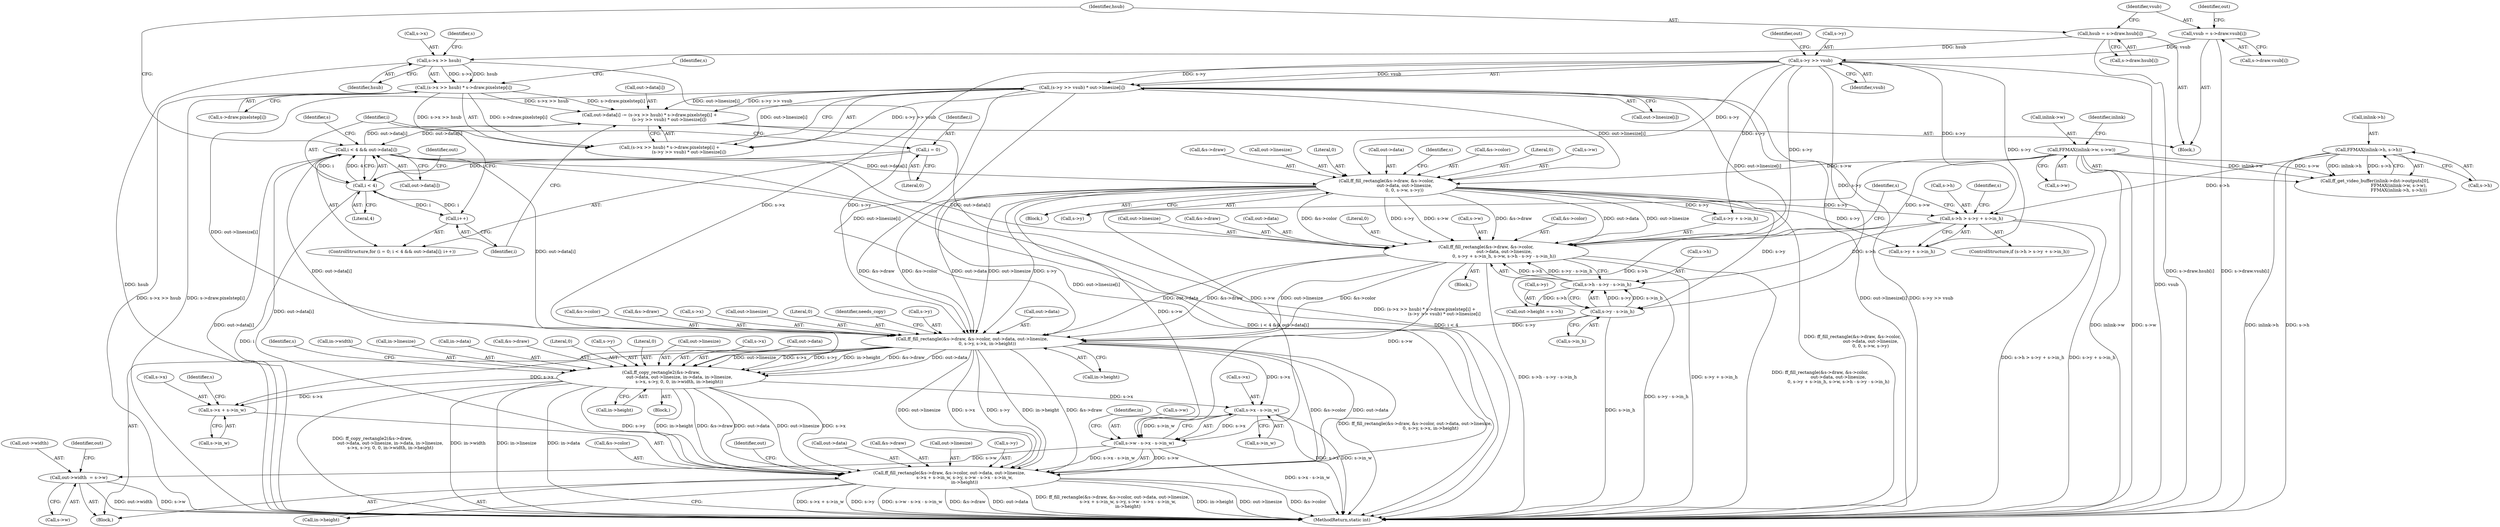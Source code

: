 digraph "1_FFmpeg_e43a0a232dbf6d3c161823c2e07c52e76227a1bc_7@pointer" {
"1000320" [label="(Call,ff_fill_rectangle(&s->draw, &s->color, out->data, out->linesize,\n                      0, s->y, s->x, in->height))"];
"1000247" [label="(Call,ff_fill_rectangle(&s->draw, &s->color,\n                          out->data, out->linesize,\n                          0, 0, s->w, s->y))"];
"1000179" [label="(Call,i < 4 && out->data[i])"];
"1000180" [label="(Call,i < 4)"];
"1000188" [label="(Call,i++)"];
"1000176" [label="(Call,i = 0)"];
"1000211" [label="(Call,out->data[i] -= (s->x >> hsub) * s->draw.pixelstep[i] +\n                            (s->y >> vsub) * out->linesize[i])"];
"1000218" [label="(Call,(s->x >> hsub) * s->draw.pixelstep[i])"];
"1000219" [label="(Call,s->x >> hsub)"];
"1000192" [label="(Call,hsub = s->draw.hsub[i])"];
"1000231" [label="(Call,(s->y >> vsub) * out->linesize[i])"];
"1000232" [label="(Call,s->y >> vsub)"];
"1000202" [label="(Call,vsub = s->draw.vsub[i])"];
"1000142" [label="(Call,FFMAX(inlink->w, s->w))"];
"1000283" [label="(Call,ff_fill_rectangle(&s->draw, &s->color,\n                          out->data, out->linesize,\n                          0, s->y + s->in_h, s->w, s->h - s->y - s->in_h))"];
"1000309" [label="(Call,s->h - s->y - s->in_h)"];
"1000271" [label="(Call,s->h > s->y + s->in_h)"];
"1000149" [label="(Call,FFMAX(inlink->h, s->h))"];
"1000313" [label="(Call,s->y - s->in_h)"];
"1000348" [label="(Call,ff_copy_rectangle2(&s->draw,\n                          out->data, out->linesize, in->data, in->linesize,\n                          s->x, s->y, 0, 0, in->width, in->height))"];
"1000379" [label="(Call,ff_fill_rectangle(&s->draw, &s->color, out->data, out->linesize,\n                      s->x + s->in_w, s->y, s->w - s->x - s->in_w,\n                      in->height))"];
"1000394" [label="(Call,s->x + s->in_w)"];
"1000408" [label="(Call,s->x - s->in_w)"];
"1000404" [label="(Call,s->w - s->x - s->in_w)"];
"1000418" [label="(Call,out->width  = s->w)"];
"1000379" [label="(Call,ff_fill_rectangle(&s->draw, &s->color, out->data, out->linesize,\n                      s->x + s->in_w, s->y, s->w - s->x - s->in_w,\n                      in->height))"];
"1000309" [label="(Call,s->h - s->y - s->in_h)"];
"1000146" [label="(Call,s->w)"];
"1000339" [label="(Call,s->x)"];
"1000376" [label="(Call,in->height)"];
"1000332" [label="(Call,out->linesize)"];
"1000193" [label="(Identifier,hsub)"];
"1000183" [label="(Call,out->data[i])"];
"1000335" [label="(Literal,0)"];
"1000419" [label="(Call,out->width)"];
"1000422" [label="(Call,s->w)"];
"1000234" [label="(Identifier,s)"];
"1000150" [label="(Call,inlink->h)"];
"1000382" [label="(Identifier,s)"];
"1000295" [label="(Call,out->linesize)"];
"1000416" [label="(Identifier,in)"];
"1000271" [label="(Call,s->h > s->y + s->in_h)"];
"1000346" [label="(Identifier,needs_copy)"];
"1000181" [label="(Identifier,i)"];
"1000134" [label="(Call,ff_get_video_buffer(inlink->dst->outputs[0],\n                                  FFMAX(inlink->w, s->w),\n                                  FFMAX(inlink->h, s->h)))"];
"1000190" [label="(Block,)"];
"1000194" [label="(Call,s->draw.hsub[i])"];
"1000420" [label="(Identifier,out)"];
"1000373" [label="(Call,in->width)"];
"1000263" [label="(Literal,0)"];
"1000362" [label="(Call,in->linesize)"];
"1000188" [label="(Call,i++)"];
"1000179" [label="(Call,i < 4 && out->data[i])"];
"1000202" [label="(Call,vsub = s->draw.vsub[i])"];
"1000336" [label="(Call,s->y)"];
"1000404" [label="(Call,s->w - s->x - s->in_w)"];
"1000347" [label="(Block,)"];
"1000256" [label="(Call,out->data)"];
"1000219" [label="(Call,s->x >> hsub)"];
"1000283" [label="(Call,ff_fill_rectangle(&s->draw, &s->color,\n                          out->data, out->linesize,\n                          0, s->y + s->in_h, s->w, s->h - s->y - s->in_h))"];
"1000192" [label="(Call,hsub = s->draw.hsub[i])"];
"1000418" [label="(Call,out->width  = s->w)"];
"1000286" [label="(Identifier,s)"];
"1000398" [label="(Call,s->in_w)"];
"1000212" [label="(Call,out->data[i])"];
"1000189" [label="(Identifier,i)"];
"1000237" [label="(Call,out->linesize[i])"];
"1000284" [label="(Call,&s->draw)"];
"1000175" [label="(ControlStructure,for (i = 0; i < 4 && out->data[i]; i++))"];
"1000273" [label="(Identifier,s)"];
"1000388" [label="(Call,out->data)"];
"1000415" [label="(Call,in->height)"];
"1000292" [label="(Call,out->data)"];
"1000359" [label="(Call,in->data)"];
"1000252" [label="(Call,&s->color)"];
"1000394" [label="(Call,s->x + s->in_w)"];
"1000223" [label="(Identifier,hsub)"];
"1000402" [label="(Identifier,s)"];
"1000211" [label="(Call,out->data[i] -= (s->x >> hsub) * s->draw.pixelstep[i] +\n                            (s->y >> vsub) * out->linesize[i])"];
"1000153" [label="(Call,s->h)"];
"1000349" [label="(Call,&s->draw)"];
"1000107" [label="(Block,)"];
"1000371" [label="(Literal,0)"];
"1000262" [label="(Literal,0)"];
"1000368" [label="(Call,s->y)"];
"1000182" [label="(Literal,4)"];
"1000427" [label="(Identifier,out)"];
"1000270" [label="(ControlStructure,if (s->h > s->y + s->in_h))"];
"1000185" [label="(Identifier,out)"];
"1000232" [label="(Call,s->y >> vsub)"];
"1000372" [label="(Literal,0)"];
"1000236" [label="(Identifier,vsub)"];
"1000342" [label="(Call,in->height)"];
"1000282" [label="(Block,)"];
"1000356" [label="(Call,out->linesize)"];
"1000408" [label="(Call,s->x - s->in_w)"];
"1000247" [label="(Call,ff_fill_rectangle(&s->draw, &s->color,\n                          out->data, out->linesize,\n                          0, 0, s->w, s->y))"];
"1000204" [label="(Call,s->draw.vsub[i])"];
"1000218" [label="(Call,(s->x >> hsub) * s->draw.pixelstep[i])"];
"1000425" [label="(Call,out->height = s->h)"];
"1000177" [label="(Identifier,i)"];
"1000143" [label="(Call,inlink->w)"];
"1000214" [label="(Identifier,out)"];
"1000395" [label="(Call,s->x)"];
"1000314" [label="(Call,s->y)"];
"1000267" [label="(Call,s->y)"];
"1000298" [label="(Literal,0)"];
"1000323" [label="(Identifier,s)"];
"1000365" [label="(Call,s->x)"];
"1000246" [label="(Block,)"];
"1000149" [label="(Call,FFMAX(inlink->h, s->h))"];
"1000239" [label="(Identifier,out)"];
"1000264" [label="(Call,s->w)"];
"1000151" [label="(Identifier,inlink)"];
"1000272" [label="(Call,s->h)"];
"1000313" [label="(Call,s->y - s->in_h)"];
"1000203" [label="(Identifier,vsub)"];
"1000142" [label="(Call,FFMAX(inlink->w, s->w))"];
"1000317" [label="(Call,s->in_h)"];
"1000348" [label="(Call,ff_copy_rectangle2(&s->draw,\n                          out->data, out->linesize, in->data, in->linesize,\n                          s->x, s->y, 0, 0, in->width, in->height))"];
"1000224" [label="(Call,s->draw.pixelstep[i])"];
"1000329" [label="(Call,out->data)"];
"1000233" [label="(Call,s->y)"];
"1000353" [label="(Call,out->data)"];
"1000244" [label="(Identifier,s)"];
"1000380" [label="(Call,&s->draw)"];
"1000320" [label="(Call,ff_fill_rectangle(&s->draw, &s->color, out->data, out->linesize,\n                      0, s->y, s->x, in->height))"];
"1000306" [label="(Call,s->w)"];
"1000248" [label="(Call,&s->draw)"];
"1000176" [label="(Call,i = 0)"];
"1000288" [label="(Call,&s->color)"];
"1000275" [label="(Call,s->y + s->in_h)"];
"1000299" [label="(Call,s->y + s->in_h)"];
"1000391" [label="(Call,out->linesize)"];
"1000325" [label="(Call,&s->color)"];
"1000180" [label="(Call,i < 4)"];
"1000321" [label="(Call,&s->draw)"];
"1000401" [label="(Call,s->y)"];
"1000384" [label="(Call,&s->color)"];
"1000178" [label="(Literal,0)"];
"1000227" [label="(Identifier,s)"];
"1000449" [label="(MethodReturn,static int)"];
"1000220" [label="(Call,s->x)"];
"1000405" [label="(Call,s->w)"];
"1000259" [label="(Call,out->linesize)"];
"1000231" [label="(Call,(s->y >> vsub) * out->linesize[i])"];
"1000310" [label="(Call,s->h)"];
"1000409" [label="(Call,s->x)"];
"1000217" [label="(Call,(s->x >> hsub) * s->draw.pixelstep[i] +\n                            (s->y >> vsub) * out->linesize[i])"];
"1000412" [label="(Call,s->in_w)"];
"1000320" -> "1000107"  [label="AST: "];
"1000320" -> "1000342"  [label="CFG: "];
"1000321" -> "1000320"  [label="AST: "];
"1000325" -> "1000320"  [label="AST: "];
"1000329" -> "1000320"  [label="AST: "];
"1000332" -> "1000320"  [label="AST: "];
"1000335" -> "1000320"  [label="AST: "];
"1000336" -> "1000320"  [label="AST: "];
"1000339" -> "1000320"  [label="AST: "];
"1000342" -> "1000320"  [label="AST: "];
"1000346" -> "1000320"  [label="CFG: "];
"1000320" -> "1000449"  [label="DDG: ff_fill_rectangle(&s->draw, &s->color, out->data, out->linesize,\n                      0, s->y, s->x, in->height)"];
"1000247" -> "1000320"  [label="DDG: &s->draw"];
"1000247" -> "1000320"  [label="DDG: &s->color"];
"1000247" -> "1000320"  [label="DDG: out->data"];
"1000247" -> "1000320"  [label="DDG: out->linesize"];
"1000247" -> "1000320"  [label="DDG: s->y"];
"1000283" -> "1000320"  [label="DDG: &s->draw"];
"1000283" -> "1000320"  [label="DDG: &s->color"];
"1000283" -> "1000320"  [label="DDG: out->data"];
"1000283" -> "1000320"  [label="DDG: out->linesize"];
"1000179" -> "1000320"  [label="DDG: out->data[i]"];
"1000231" -> "1000320"  [label="DDG: out->linesize[i]"];
"1000313" -> "1000320"  [label="DDG: s->y"];
"1000232" -> "1000320"  [label="DDG: s->y"];
"1000219" -> "1000320"  [label="DDG: s->x"];
"1000320" -> "1000348"  [label="DDG: &s->draw"];
"1000320" -> "1000348"  [label="DDG: out->data"];
"1000320" -> "1000348"  [label="DDG: out->linesize"];
"1000320" -> "1000348"  [label="DDG: s->x"];
"1000320" -> "1000348"  [label="DDG: s->y"];
"1000320" -> "1000348"  [label="DDG: in->height"];
"1000320" -> "1000379"  [label="DDG: &s->draw"];
"1000320" -> "1000379"  [label="DDG: &s->color"];
"1000320" -> "1000379"  [label="DDG: out->data"];
"1000320" -> "1000379"  [label="DDG: out->linesize"];
"1000320" -> "1000379"  [label="DDG: s->x"];
"1000320" -> "1000379"  [label="DDG: s->y"];
"1000320" -> "1000379"  [label="DDG: in->height"];
"1000320" -> "1000394"  [label="DDG: s->x"];
"1000320" -> "1000408"  [label="DDG: s->x"];
"1000247" -> "1000246"  [label="AST: "];
"1000247" -> "1000267"  [label="CFG: "];
"1000248" -> "1000247"  [label="AST: "];
"1000252" -> "1000247"  [label="AST: "];
"1000256" -> "1000247"  [label="AST: "];
"1000259" -> "1000247"  [label="AST: "];
"1000262" -> "1000247"  [label="AST: "];
"1000263" -> "1000247"  [label="AST: "];
"1000264" -> "1000247"  [label="AST: "];
"1000267" -> "1000247"  [label="AST: "];
"1000273" -> "1000247"  [label="CFG: "];
"1000247" -> "1000449"  [label="DDG: ff_fill_rectangle(&s->draw, &s->color,\n                          out->data, out->linesize,\n                          0, 0, s->w, s->y)"];
"1000179" -> "1000247"  [label="DDG: out->data[i]"];
"1000231" -> "1000247"  [label="DDG: out->linesize[i]"];
"1000142" -> "1000247"  [label="DDG: s->w"];
"1000232" -> "1000247"  [label="DDG: s->y"];
"1000247" -> "1000271"  [label="DDG: s->y"];
"1000247" -> "1000275"  [label="DDG: s->y"];
"1000247" -> "1000283"  [label="DDG: &s->draw"];
"1000247" -> "1000283"  [label="DDG: &s->color"];
"1000247" -> "1000283"  [label="DDG: out->data"];
"1000247" -> "1000283"  [label="DDG: out->linesize"];
"1000247" -> "1000283"  [label="DDG: s->y"];
"1000247" -> "1000283"  [label="DDG: s->w"];
"1000247" -> "1000299"  [label="DDG: s->y"];
"1000247" -> "1000313"  [label="DDG: s->y"];
"1000247" -> "1000404"  [label="DDG: s->w"];
"1000179" -> "1000175"  [label="AST: "];
"1000179" -> "1000180"  [label="CFG: "];
"1000179" -> "1000183"  [label="CFG: "];
"1000180" -> "1000179"  [label="AST: "];
"1000183" -> "1000179"  [label="AST: "];
"1000193" -> "1000179"  [label="CFG: "];
"1000244" -> "1000179"  [label="CFG: "];
"1000179" -> "1000449"  [label="DDG: i < 4 && out->data[i]"];
"1000179" -> "1000449"  [label="DDG: i < 4"];
"1000179" -> "1000449"  [label="DDG: out->data[i]"];
"1000180" -> "1000179"  [label="DDG: i"];
"1000180" -> "1000179"  [label="DDG: 4"];
"1000211" -> "1000179"  [label="DDG: out->data[i]"];
"1000179" -> "1000211"  [label="DDG: out->data[i]"];
"1000179" -> "1000283"  [label="DDG: out->data[i]"];
"1000179" -> "1000348"  [label="DDG: out->data[i]"];
"1000179" -> "1000379"  [label="DDG: out->data[i]"];
"1000180" -> "1000182"  [label="CFG: "];
"1000181" -> "1000180"  [label="AST: "];
"1000182" -> "1000180"  [label="AST: "];
"1000185" -> "1000180"  [label="CFG: "];
"1000180" -> "1000449"  [label="DDG: i"];
"1000188" -> "1000180"  [label="DDG: i"];
"1000176" -> "1000180"  [label="DDG: i"];
"1000180" -> "1000188"  [label="DDG: i"];
"1000188" -> "1000175"  [label="AST: "];
"1000188" -> "1000189"  [label="CFG: "];
"1000189" -> "1000188"  [label="AST: "];
"1000181" -> "1000188"  [label="CFG: "];
"1000176" -> "1000175"  [label="AST: "];
"1000176" -> "1000178"  [label="CFG: "];
"1000177" -> "1000176"  [label="AST: "];
"1000178" -> "1000176"  [label="AST: "];
"1000181" -> "1000176"  [label="CFG: "];
"1000211" -> "1000190"  [label="AST: "];
"1000211" -> "1000217"  [label="CFG: "];
"1000212" -> "1000211"  [label="AST: "];
"1000217" -> "1000211"  [label="AST: "];
"1000189" -> "1000211"  [label="CFG: "];
"1000211" -> "1000449"  [label="DDG: (s->x >> hsub) * s->draw.pixelstep[i] +\n                            (s->y >> vsub) * out->linesize[i]"];
"1000218" -> "1000211"  [label="DDG: s->x >> hsub"];
"1000218" -> "1000211"  [label="DDG: s->draw.pixelstep[i]"];
"1000231" -> "1000211"  [label="DDG: s->y >> vsub"];
"1000231" -> "1000211"  [label="DDG: out->linesize[i]"];
"1000218" -> "1000217"  [label="AST: "];
"1000218" -> "1000224"  [label="CFG: "];
"1000219" -> "1000218"  [label="AST: "];
"1000224" -> "1000218"  [label="AST: "];
"1000234" -> "1000218"  [label="CFG: "];
"1000218" -> "1000449"  [label="DDG: s->x >> hsub"];
"1000218" -> "1000449"  [label="DDG: s->draw.pixelstep[i]"];
"1000218" -> "1000217"  [label="DDG: s->x >> hsub"];
"1000218" -> "1000217"  [label="DDG: s->draw.pixelstep[i]"];
"1000219" -> "1000218"  [label="DDG: s->x"];
"1000219" -> "1000218"  [label="DDG: hsub"];
"1000219" -> "1000223"  [label="CFG: "];
"1000220" -> "1000219"  [label="AST: "];
"1000223" -> "1000219"  [label="AST: "];
"1000227" -> "1000219"  [label="CFG: "];
"1000219" -> "1000449"  [label="DDG: hsub"];
"1000192" -> "1000219"  [label="DDG: hsub"];
"1000192" -> "1000190"  [label="AST: "];
"1000192" -> "1000194"  [label="CFG: "];
"1000193" -> "1000192"  [label="AST: "];
"1000194" -> "1000192"  [label="AST: "];
"1000203" -> "1000192"  [label="CFG: "];
"1000192" -> "1000449"  [label="DDG: s->draw.hsub[i]"];
"1000231" -> "1000217"  [label="AST: "];
"1000231" -> "1000237"  [label="CFG: "];
"1000232" -> "1000231"  [label="AST: "];
"1000237" -> "1000231"  [label="AST: "];
"1000217" -> "1000231"  [label="CFG: "];
"1000231" -> "1000449"  [label="DDG: out->linesize[i]"];
"1000231" -> "1000449"  [label="DDG: s->y >> vsub"];
"1000231" -> "1000217"  [label="DDG: s->y >> vsub"];
"1000231" -> "1000217"  [label="DDG: out->linesize[i]"];
"1000232" -> "1000231"  [label="DDG: s->y"];
"1000232" -> "1000231"  [label="DDG: vsub"];
"1000231" -> "1000283"  [label="DDG: out->linesize[i]"];
"1000231" -> "1000348"  [label="DDG: out->linesize[i]"];
"1000231" -> "1000379"  [label="DDG: out->linesize[i]"];
"1000232" -> "1000236"  [label="CFG: "];
"1000233" -> "1000232"  [label="AST: "];
"1000236" -> "1000232"  [label="AST: "];
"1000239" -> "1000232"  [label="CFG: "];
"1000232" -> "1000449"  [label="DDG: vsub"];
"1000202" -> "1000232"  [label="DDG: vsub"];
"1000232" -> "1000271"  [label="DDG: s->y"];
"1000232" -> "1000275"  [label="DDG: s->y"];
"1000232" -> "1000283"  [label="DDG: s->y"];
"1000232" -> "1000299"  [label="DDG: s->y"];
"1000232" -> "1000313"  [label="DDG: s->y"];
"1000202" -> "1000190"  [label="AST: "];
"1000202" -> "1000204"  [label="CFG: "];
"1000203" -> "1000202"  [label="AST: "];
"1000204" -> "1000202"  [label="AST: "];
"1000214" -> "1000202"  [label="CFG: "];
"1000202" -> "1000449"  [label="DDG: s->draw.vsub[i]"];
"1000142" -> "1000134"  [label="AST: "];
"1000142" -> "1000146"  [label="CFG: "];
"1000143" -> "1000142"  [label="AST: "];
"1000146" -> "1000142"  [label="AST: "];
"1000151" -> "1000142"  [label="CFG: "];
"1000142" -> "1000449"  [label="DDG: inlink->w"];
"1000142" -> "1000449"  [label="DDG: s->w"];
"1000142" -> "1000134"  [label="DDG: inlink->w"];
"1000142" -> "1000134"  [label="DDG: s->w"];
"1000142" -> "1000283"  [label="DDG: s->w"];
"1000142" -> "1000404"  [label="DDG: s->w"];
"1000283" -> "1000282"  [label="AST: "];
"1000283" -> "1000309"  [label="CFG: "];
"1000284" -> "1000283"  [label="AST: "];
"1000288" -> "1000283"  [label="AST: "];
"1000292" -> "1000283"  [label="AST: "];
"1000295" -> "1000283"  [label="AST: "];
"1000298" -> "1000283"  [label="AST: "];
"1000299" -> "1000283"  [label="AST: "];
"1000306" -> "1000283"  [label="AST: "];
"1000309" -> "1000283"  [label="AST: "];
"1000323" -> "1000283"  [label="CFG: "];
"1000283" -> "1000449"  [label="DDG: s->h - s->y - s->in_h"];
"1000283" -> "1000449"  [label="DDG: s->y + s->in_h"];
"1000283" -> "1000449"  [label="DDG: ff_fill_rectangle(&s->draw, &s->color,\n                          out->data, out->linesize,\n                          0, s->y + s->in_h, s->w, s->h - s->y - s->in_h)"];
"1000309" -> "1000283"  [label="DDG: s->h"];
"1000309" -> "1000283"  [label="DDG: s->y - s->in_h"];
"1000283" -> "1000404"  [label="DDG: s->w"];
"1000309" -> "1000313"  [label="CFG: "];
"1000310" -> "1000309"  [label="AST: "];
"1000313" -> "1000309"  [label="AST: "];
"1000309" -> "1000449"  [label="DDG: s->y - s->in_h"];
"1000271" -> "1000309"  [label="DDG: s->h"];
"1000313" -> "1000309"  [label="DDG: s->y"];
"1000313" -> "1000309"  [label="DDG: s->in_h"];
"1000309" -> "1000425"  [label="DDG: s->h"];
"1000271" -> "1000270"  [label="AST: "];
"1000271" -> "1000275"  [label="CFG: "];
"1000272" -> "1000271"  [label="AST: "];
"1000275" -> "1000271"  [label="AST: "];
"1000286" -> "1000271"  [label="CFG: "];
"1000323" -> "1000271"  [label="CFG: "];
"1000271" -> "1000449"  [label="DDG: s->y + s->in_h"];
"1000271" -> "1000449"  [label="DDG: s->h > s->y + s->in_h"];
"1000149" -> "1000271"  [label="DDG: s->h"];
"1000271" -> "1000425"  [label="DDG: s->h"];
"1000149" -> "1000134"  [label="AST: "];
"1000149" -> "1000153"  [label="CFG: "];
"1000150" -> "1000149"  [label="AST: "];
"1000153" -> "1000149"  [label="AST: "];
"1000134" -> "1000149"  [label="CFG: "];
"1000149" -> "1000449"  [label="DDG: s->h"];
"1000149" -> "1000449"  [label="DDG: inlink->h"];
"1000149" -> "1000134"  [label="DDG: inlink->h"];
"1000149" -> "1000134"  [label="DDG: s->h"];
"1000313" -> "1000317"  [label="CFG: "];
"1000314" -> "1000313"  [label="AST: "];
"1000317" -> "1000313"  [label="AST: "];
"1000313" -> "1000449"  [label="DDG: s->in_h"];
"1000348" -> "1000347"  [label="AST: "];
"1000348" -> "1000376"  [label="CFG: "];
"1000349" -> "1000348"  [label="AST: "];
"1000353" -> "1000348"  [label="AST: "];
"1000356" -> "1000348"  [label="AST: "];
"1000359" -> "1000348"  [label="AST: "];
"1000362" -> "1000348"  [label="AST: "];
"1000365" -> "1000348"  [label="AST: "];
"1000368" -> "1000348"  [label="AST: "];
"1000371" -> "1000348"  [label="AST: "];
"1000372" -> "1000348"  [label="AST: "];
"1000373" -> "1000348"  [label="AST: "];
"1000376" -> "1000348"  [label="AST: "];
"1000382" -> "1000348"  [label="CFG: "];
"1000348" -> "1000449"  [label="DDG: ff_copy_rectangle2(&s->draw,\n                          out->data, out->linesize, in->data, in->linesize,\n                          s->x, s->y, 0, 0, in->width, in->height)"];
"1000348" -> "1000449"  [label="DDG: in->width"];
"1000348" -> "1000449"  [label="DDG: in->linesize"];
"1000348" -> "1000449"  [label="DDG: in->data"];
"1000348" -> "1000379"  [label="DDG: &s->draw"];
"1000348" -> "1000379"  [label="DDG: out->data"];
"1000348" -> "1000379"  [label="DDG: out->linesize"];
"1000348" -> "1000379"  [label="DDG: s->x"];
"1000348" -> "1000379"  [label="DDG: s->y"];
"1000348" -> "1000379"  [label="DDG: in->height"];
"1000348" -> "1000394"  [label="DDG: s->x"];
"1000348" -> "1000408"  [label="DDG: s->x"];
"1000379" -> "1000107"  [label="AST: "];
"1000379" -> "1000415"  [label="CFG: "];
"1000380" -> "1000379"  [label="AST: "];
"1000384" -> "1000379"  [label="AST: "];
"1000388" -> "1000379"  [label="AST: "];
"1000391" -> "1000379"  [label="AST: "];
"1000394" -> "1000379"  [label="AST: "];
"1000401" -> "1000379"  [label="AST: "];
"1000404" -> "1000379"  [label="AST: "];
"1000415" -> "1000379"  [label="AST: "];
"1000420" -> "1000379"  [label="CFG: "];
"1000379" -> "1000449"  [label="DDG: &s->color"];
"1000379" -> "1000449"  [label="DDG: s->x + s->in_w"];
"1000379" -> "1000449"  [label="DDG: s->y"];
"1000379" -> "1000449"  [label="DDG: s->w - s->x - s->in_w"];
"1000379" -> "1000449"  [label="DDG: &s->draw"];
"1000379" -> "1000449"  [label="DDG: out->data"];
"1000379" -> "1000449"  [label="DDG: ff_fill_rectangle(&s->draw, &s->color, out->data, out->linesize,\n                      s->x + s->in_w, s->y, s->w - s->x - s->in_w,\n                      in->height)"];
"1000379" -> "1000449"  [label="DDG: in->height"];
"1000379" -> "1000449"  [label="DDG: out->linesize"];
"1000404" -> "1000379"  [label="DDG: s->w"];
"1000404" -> "1000379"  [label="DDG: s->x - s->in_w"];
"1000394" -> "1000398"  [label="CFG: "];
"1000395" -> "1000394"  [label="AST: "];
"1000398" -> "1000394"  [label="AST: "];
"1000402" -> "1000394"  [label="CFG: "];
"1000408" -> "1000404"  [label="AST: "];
"1000408" -> "1000412"  [label="CFG: "];
"1000409" -> "1000408"  [label="AST: "];
"1000412" -> "1000408"  [label="AST: "];
"1000404" -> "1000408"  [label="CFG: "];
"1000408" -> "1000449"  [label="DDG: s->x"];
"1000408" -> "1000449"  [label="DDG: s->in_w"];
"1000408" -> "1000404"  [label="DDG: s->x"];
"1000408" -> "1000404"  [label="DDG: s->in_w"];
"1000405" -> "1000404"  [label="AST: "];
"1000416" -> "1000404"  [label="CFG: "];
"1000404" -> "1000449"  [label="DDG: s->x - s->in_w"];
"1000404" -> "1000418"  [label="DDG: s->w"];
"1000418" -> "1000107"  [label="AST: "];
"1000418" -> "1000422"  [label="CFG: "];
"1000419" -> "1000418"  [label="AST: "];
"1000422" -> "1000418"  [label="AST: "];
"1000427" -> "1000418"  [label="CFG: "];
"1000418" -> "1000449"  [label="DDG: s->w"];
"1000418" -> "1000449"  [label="DDG: out->width"];
}
